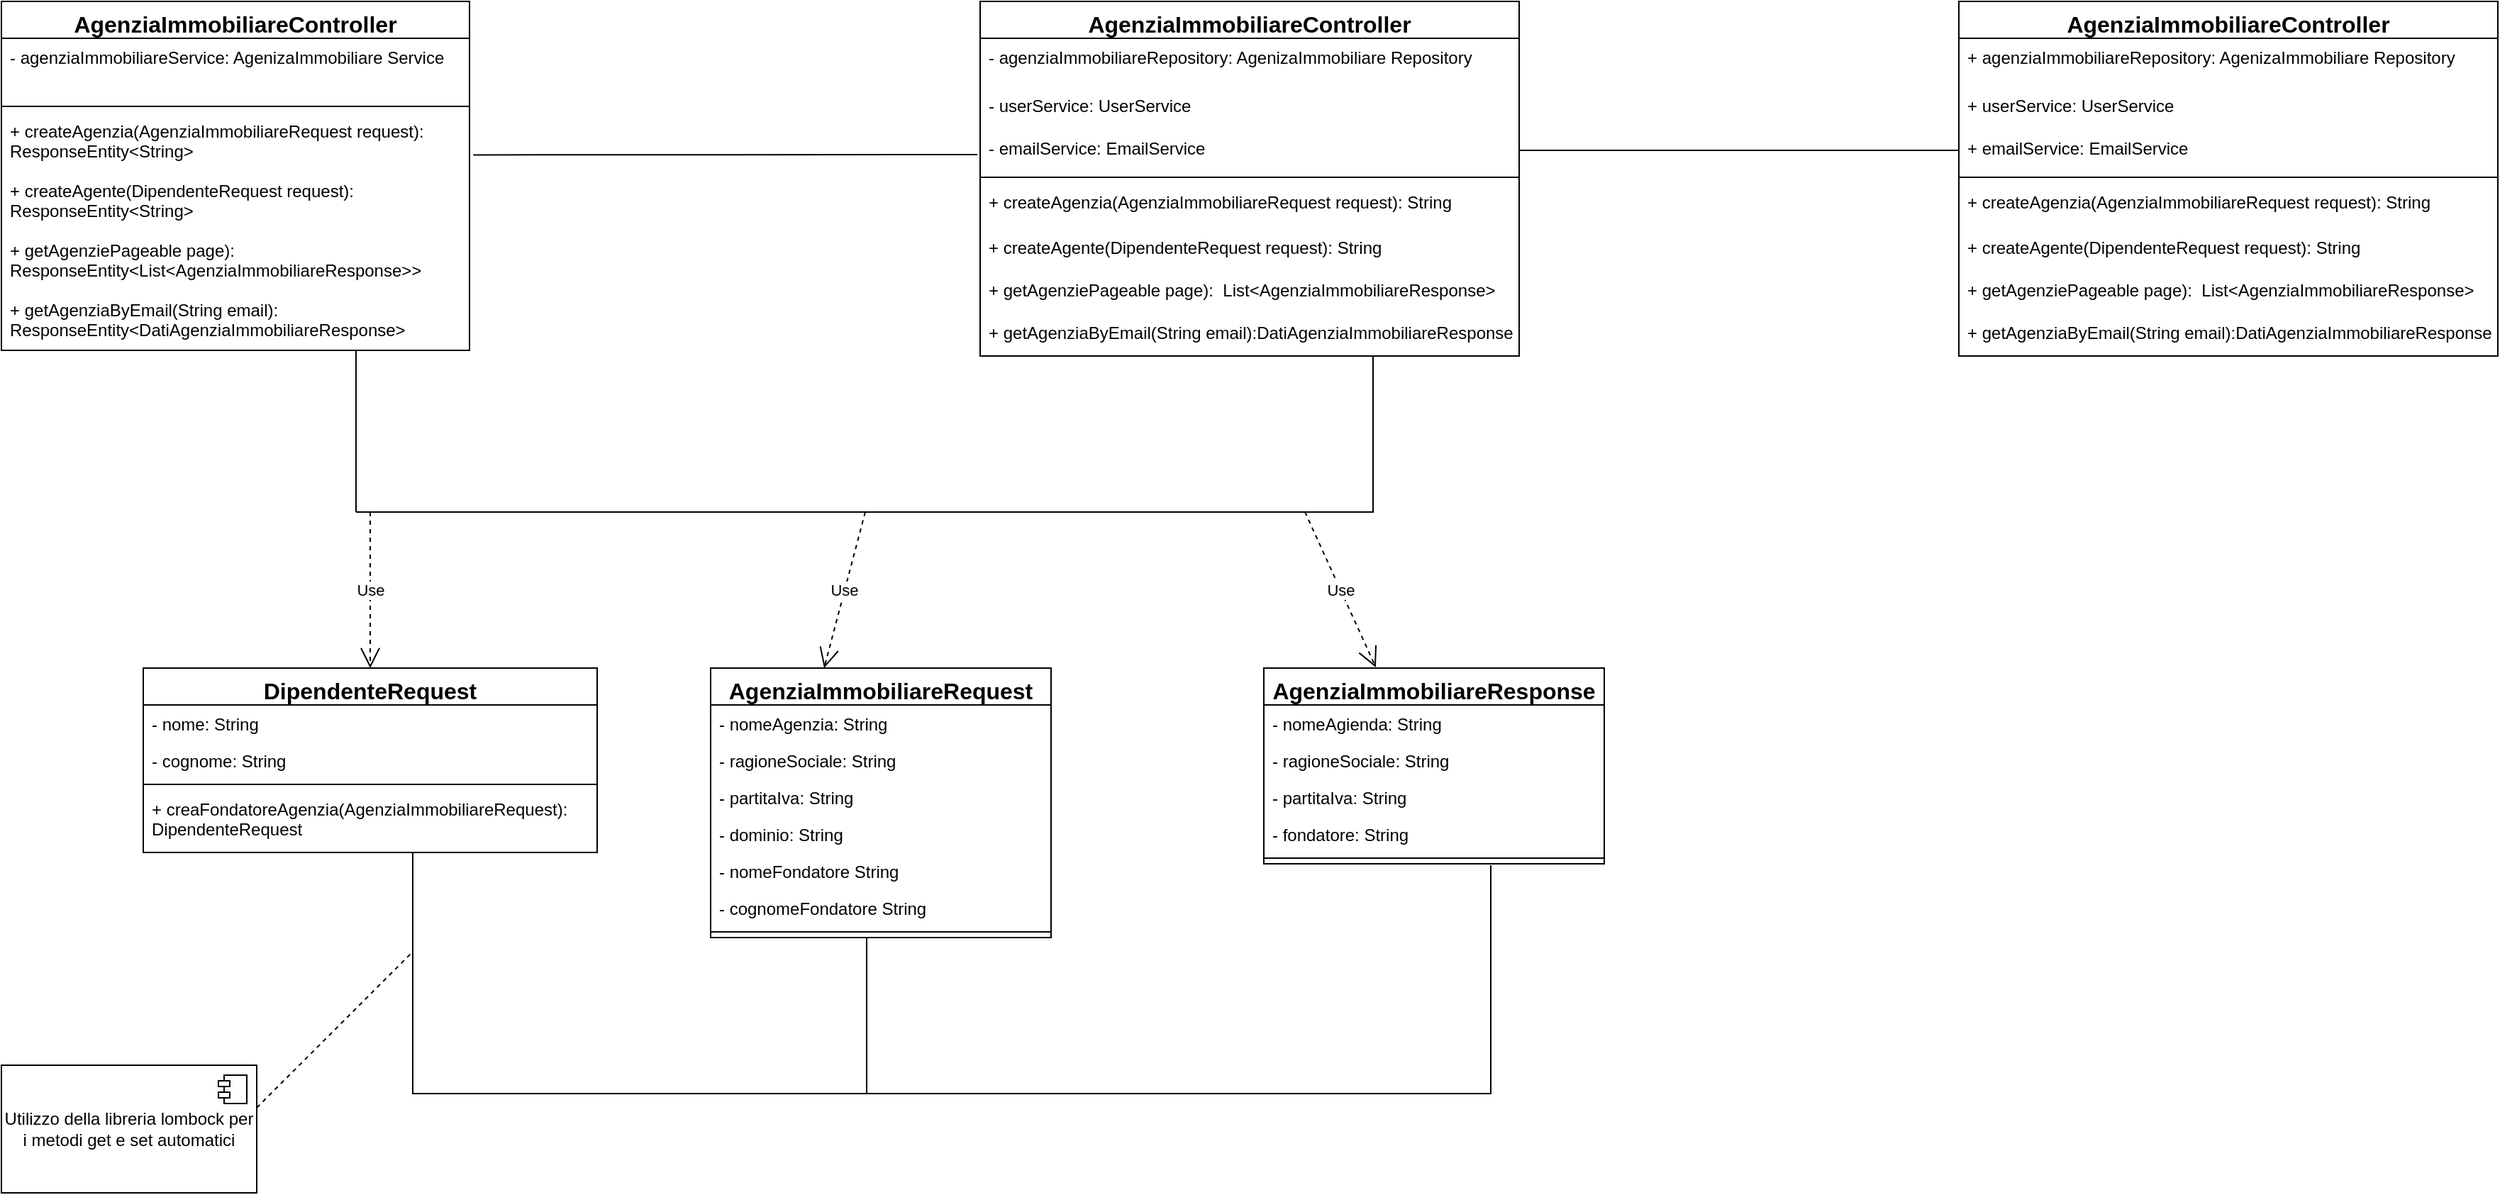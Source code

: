 <mxfile version="28.2.7">
  <diagram name="Pagina-1" id="tTw42gOQldJEg__Jd3hX">
    <mxGraphModel dx="2605" dy="1405" grid="1" gridSize="10" guides="1" tooltips="1" connect="1" arrows="1" fold="1" page="1" pageScale="1" pageWidth="827" pageHeight="1169" math="0" shadow="0">
      <root>
        <mxCell id="0" />
        <mxCell id="1" parent="0" />
        <mxCell id="tCoDxL_50UIauHXd4hjh-1" value="&lt;font style=&quot;font-size: 16px;&quot;&gt;AgenziaImmobiliareController&lt;/font&gt;" style="swimlane;fontStyle=1;align=center;verticalAlign=top;childLayout=stackLayout;horizontal=1;startSize=26;horizontalStack=0;resizeParent=1;resizeParentMax=0;resizeLast=0;collapsible=1;marginBottom=0;whiteSpace=wrap;html=1;" vertex="1" parent="1">
          <mxGeometry x="30" y="160" width="330" height="246" as="geometry" />
        </mxCell>
        <mxCell id="tCoDxL_50UIauHXd4hjh-2" value="&lt;font&gt;- agenziaImmobiliareService: AgenizaImmobiliare Service&lt;/font&gt;" style="text;strokeColor=none;fillColor=none;align=left;verticalAlign=top;spacingLeft=4;spacingRight=4;overflow=hidden;rotatable=0;points=[[0,0.5],[1,0.5]];portConstraint=eastwest;whiteSpace=wrap;html=1;" vertex="1" parent="tCoDxL_50UIauHXd4hjh-1">
          <mxGeometry y="26" width="330" height="44" as="geometry" />
        </mxCell>
        <mxCell id="tCoDxL_50UIauHXd4hjh-3" value="" style="line;strokeWidth=1;fillColor=none;align=left;verticalAlign=middle;spacingTop=-1;spacingLeft=3;spacingRight=3;rotatable=0;labelPosition=right;points=[];portConstraint=eastwest;strokeColor=inherit;" vertex="1" parent="tCoDxL_50UIauHXd4hjh-1">
          <mxGeometry y="70" width="330" height="8" as="geometry" />
        </mxCell>
        <mxCell id="tCoDxL_50UIauHXd4hjh-4" value="+ createAgenzia(AgenziaImmobiliareRequest request): ResponseEntity&amp;lt;String&amp;gt;" style="text;strokeColor=none;fillColor=none;align=left;verticalAlign=top;spacingLeft=4;spacingRight=4;overflow=hidden;rotatable=0;points=[[0,0.5],[1,0.5]];portConstraint=eastwest;whiteSpace=wrap;html=1;" vertex="1" parent="tCoDxL_50UIauHXd4hjh-1">
          <mxGeometry y="78" width="330" height="42" as="geometry" />
        </mxCell>
        <mxCell id="tCoDxL_50UIauHXd4hjh-5" value="+ createAgente(DipendenteRequest request): ResponseEntity&amp;lt;String&amp;gt;" style="text;strokeColor=none;fillColor=none;align=left;verticalAlign=top;spacingLeft=4;spacingRight=4;overflow=hidden;rotatable=0;points=[[0,0.5],[1,0.5]];portConstraint=eastwest;whiteSpace=wrap;html=1;" vertex="1" parent="tCoDxL_50UIauHXd4hjh-1">
          <mxGeometry y="120" width="330" height="42" as="geometry" />
        </mxCell>
        <mxCell id="tCoDxL_50UIauHXd4hjh-6" value="+ getAgenziePageable page):&amp;nbsp;&lt;div&gt;ResponseEntity&amp;lt;List&amp;lt;AgenziaImmobiliareResponse&amp;gt;&amp;gt;&lt;/div&gt;" style="text;strokeColor=none;fillColor=none;align=left;verticalAlign=top;spacingLeft=4;spacingRight=4;overflow=hidden;rotatable=0;points=[[0,0.5],[1,0.5]];portConstraint=eastwest;whiteSpace=wrap;html=1;" vertex="1" parent="tCoDxL_50UIauHXd4hjh-1">
          <mxGeometry y="162" width="330" height="42" as="geometry" />
        </mxCell>
        <mxCell id="tCoDxL_50UIauHXd4hjh-7" value="+ getAgenziaByEmail(String email): ResponseEntity&amp;lt;DatiAgenziaImmobiliareResponse&amp;gt;" style="text;strokeColor=none;fillColor=none;align=left;verticalAlign=top;spacingLeft=4;spacingRight=4;overflow=hidden;rotatable=0;points=[[0,0.5],[1,0.5]];portConstraint=eastwest;whiteSpace=wrap;html=1;" vertex="1" parent="tCoDxL_50UIauHXd4hjh-1">
          <mxGeometry y="204" width="330" height="42" as="geometry" />
        </mxCell>
        <mxCell id="tCoDxL_50UIauHXd4hjh-8" value="&lt;font style=&quot;font-size: 16px;&quot;&gt;AgenziaImmobiliareController&lt;/font&gt;" style="swimlane;fontStyle=1;align=center;verticalAlign=top;childLayout=stackLayout;horizontal=1;startSize=26;horizontalStack=0;resizeParent=1;resizeParentMax=0;resizeLast=0;collapsible=1;marginBottom=0;whiteSpace=wrap;html=1;" vertex="1" parent="1">
          <mxGeometry x="720" y="160" width="380" height="250" as="geometry" />
        </mxCell>
        <mxCell id="tCoDxL_50UIauHXd4hjh-9" value="- agenziaImmobiliareRepository: AgenizaImmobiliare Repository" style="text;strokeColor=none;fillColor=none;align=left;verticalAlign=top;spacingLeft=4;spacingRight=4;overflow=hidden;rotatable=0;points=[[0,0.5],[1,0.5]];portConstraint=eastwest;whiteSpace=wrap;html=1;" vertex="1" parent="tCoDxL_50UIauHXd4hjh-8">
          <mxGeometry y="26" width="380" height="34" as="geometry" />
        </mxCell>
        <mxCell id="tCoDxL_50UIauHXd4hjh-15" value="- userService: UserService" style="text;strokeColor=none;fillColor=none;align=left;verticalAlign=top;spacingLeft=4;spacingRight=4;overflow=hidden;rotatable=0;points=[[0,0.5],[1,0.5]];portConstraint=eastwest;whiteSpace=wrap;html=1;" vertex="1" parent="tCoDxL_50UIauHXd4hjh-8">
          <mxGeometry y="60" width="380" height="30" as="geometry" />
        </mxCell>
        <mxCell id="tCoDxL_50UIauHXd4hjh-16" value="- emailService: EmailService" style="text;strokeColor=none;fillColor=none;align=left;verticalAlign=top;spacingLeft=4;spacingRight=4;overflow=hidden;rotatable=0;points=[[0,0.5],[1,0.5]];portConstraint=eastwest;whiteSpace=wrap;html=1;" vertex="1" parent="tCoDxL_50UIauHXd4hjh-8">
          <mxGeometry y="90" width="380" height="30" as="geometry" />
        </mxCell>
        <mxCell id="tCoDxL_50UIauHXd4hjh-10" value="" style="line;strokeWidth=1;fillColor=none;align=left;verticalAlign=middle;spacingTop=-1;spacingLeft=3;spacingRight=3;rotatable=0;labelPosition=right;points=[];portConstraint=eastwest;strokeColor=inherit;" vertex="1" parent="tCoDxL_50UIauHXd4hjh-8">
          <mxGeometry y="120" width="380" height="8" as="geometry" />
        </mxCell>
        <mxCell id="tCoDxL_50UIauHXd4hjh-11" value="+ createAgenzia(AgenziaImmobiliareRequest request): String" style="text;strokeColor=none;fillColor=none;align=left;verticalAlign=top;spacingLeft=4;spacingRight=4;overflow=hidden;rotatable=0;points=[[0,0.5],[1,0.5]];portConstraint=eastwest;whiteSpace=wrap;html=1;" vertex="1" parent="tCoDxL_50UIauHXd4hjh-8">
          <mxGeometry y="128" width="380" height="32" as="geometry" />
        </mxCell>
        <mxCell id="tCoDxL_50UIauHXd4hjh-12" value="+ createAgente(DipendenteRequest request): String" style="text;strokeColor=none;fillColor=none;align=left;verticalAlign=top;spacingLeft=4;spacingRight=4;overflow=hidden;rotatable=0;points=[[0,0.5],[1,0.5]];portConstraint=eastwest;whiteSpace=wrap;html=1;" vertex="1" parent="tCoDxL_50UIauHXd4hjh-8">
          <mxGeometry y="160" width="380" height="30" as="geometry" />
        </mxCell>
        <mxCell id="tCoDxL_50UIauHXd4hjh-13" value="+ getAgenziePageable page):&amp;nbsp;&amp;nbsp;&lt;span style=&quot;background-color: transparent; color: light-dark(rgb(0, 0, 0), rgb(255, 255, 255));&quot;&gt;List&amp;lt;AgenziaImmobiliareResponse&amp;gt;&lt;/span&gt;" style="text;strokeColor=none;fillColor=none;align=left;verticalAlign=top;spacingLeft=4;spacingRight=4;overflow=hidden;rotatable=0;points=[[0,0.5],[1,0.5]];portConstraint=eastwest;whiteSpace=wrap;html=1;" vertex="1" parent="tCoDxL_50UIauHXd4hjh-8">
          <mxGeometry y="190" width="380" height="30" as="geometry" />
        </mxCell>
        <mxCell id="tCoDxL_50UIauHXd4hjh-14" value="+ getAgenziaByEmail(String email):DatiAgenziaImmobiliareResponse" style="text;strokeColor=none;fillColor=none;align=left;verticalAlign=top;spacingLeft=4;spacingRight=4;overflow=hidden;rotatable=0;points=[[0,0.5],[1,0.5]];portConstraint=eastwest;whiteSpace=wrap;html=1;" vertex="1" parent="tCoDxL_50UIauHXd4hjh-8">
          <mxGeometry y="220" width="380" height="30" as="geometry" />
        </mxCell>
        <mxCell id="tCoDxL_50UIauHXd4hjh-17" value="" style="endArrow=none;html=1;edgeStyle=orthogonalEdgeStyle;rounded=0;exitX=1.008;exitY=0.719;exitDx=0;exitDy=0;exitPerimeter=0;" edge="1" parent="1" source="tCoDxL_50UIauHXd4hjh-4">
          <mxGeometry relative="1" as="geometry">
            <mxPoint x="360" y="280" as="sourcePoint" />
            <mxPoint x="718" y="268" as="targetPoint" />
            <Array as="points">
              <mxPoint x="718" y="268" />
            </Array>
          </mxGeometry>
        </mxCell>
        <mxCell id="tCoDxL_50UIauHXd4hjh-20" value="&lt;font style=&quot;font-size: 16px;&quot;&gt;AgenziaImmobiliareController&lt;/font&gt;" style="swimlane;fontStyle=1;align=center;verticalAlign=top;childLayout=stackLayout;horizontal=1;startSize=26;horizontalStack=0;resizeParent=1;resizeParentMax=0;resizeLast=0;collapsible=1;marginBottom=0;whiteSpace=wrap;html=1;" vertex="1" parent="1">
          <mxGeometry x="1410" y="160" width="380" height="250" as="geometry" />
        </mxCell>
        <mxCell id="tCoDxL_50UIauHXd4hjh-21" value="+ agenziaImmobiliareRepository: AgenizaImmobiliare Repository" style="text;strokeColor=none;fillColor=none;align=left;verticalAlign=top;spacingLeft=4;spacingRight=4;overflow=hidden;rotatable=0;points=[[0,0.5],[1,0.5]];portConstraint=eastwest;whiteSpace=wrap;html=1;" vertex="1" parent="tCoDxL_50UIauHXd4hjh-20">
          <mxGeometry y="26" width="380" height="34" as="geometry" />
        </mxCell>
        <mxCell id="tCoDxL_50UIauHXd4hjh-22" value="+ userService: UserService" style="text;strokeColor=none;fillColor=none;align=left;verticalAlign=top;spacingLeft=4;spacingRight=4;overflow=hidden;rotatable=0;points=[[0,0.5],[1,0.5]];portConstraint=eastwest;whiteSpace=wrap;html=1;" vertex="1" parent="tCoDxL_50UIauHXd4hjh-20">
          <mxGeometry y="60" width="380" height="30" as="geometry" />
        </mxCell>
        <mxCell id="tCoDxL_50UIauHXd4hjh-23" value="+ emailService: EmailService" style="text;strokeColor=none;fillColor=none;align=left;verticalAlign=top;spacingLeft=4;spacingRight=4;overflow=hidden;rotatable=0;points=[[0,0.5],[1,0.5]];portConstraint=eastwest;whiteSpace=wrap;html=1;" vertex="1" parent="tCoDxL_50UIauHXd4hjh-20">
          <mxGeometry y="90" width="380" height="30" as="geometry" />
        </mxCell>
        <mxCell id="tCoDxL_50UIauHXd4hjh-24" value="" style="line;strokeWidth=1;fillColor=none;align=left;verticalAlign=middle;spacingTop=-1;spacingLeft=3;spacingRight=3;rotatable=0;labelPosition=right;points=[];portConstraint=eastwest;strokeColor=inherit;" vertex="1" parent="tCoDxL_50UIauHXd4hjh-20">
          <mxGeometry y="120" width="380" height="8" as="geometry" />
        </mxCell>
        <mxCell id="tCoDxL_50UIauHXd4hjh-25" value="+ createAgenzia(AgenziaImmobiliareRequest request): String" style="text;strokeColor=none;fillColor=none;align=left;verticalAlign=top;spacingLeft=4;spacingRight=4;overflow=hidden;rotatable=0;points=[[0,0.5],[1,0.5]];portConstraint=eastwest;whiteSpace=wrap;html=1;" vertex="1" parent="tCoDxL_50UIauHXd4hjh-20">
          <mxGeometry y="128" width="380" height="32" as="geometry" />
        </mxCell>
        <mxCell id="tCoDxL_50UIauHXd4hjh-26" value="+ createAgente(DipendenteRequest request): String" style="text;strokeColor=none;fillColor=none;align=left;verticalAlign=top;spacingLeft=4;spacingRight=4;overflow=hidden;rotatable=0;points=[[0,0.5],[1,0.5]];portConstraint=eastwest;whiteSpace=wrap;html=1;" vertex="1" parent="tCoDxL_50UIauHXd4hjh-20">
          <mxGeometry y="160" width="380" height="30" as="geometry" />
        </mxCell>
        <mxCell id="tCoDxL_50UIauHXd4hjh-27" value="+ getAgenziePageable page):&amp;nbsp;&amp;nbsp;&lt;span style=&quot;background-color: transparent; color: light-dark(rgb(0, 0, 0), rgb(255, 255, 255));&quot;&gt;List&amp;lt;AgenziaImmobiliareResponse&amp;gt;&lt;/span&gt;" style="text;strokeColor=none;fillColor=none;align=left;verticalAlign=top;spacingLeft=4;spacingRight=4;overflow=hidden;rotatable=0;points=[[0,0.5],[1,0.5]];portConstraint=eastwest;whiteSpace=wrap;html=1;" vertex="1" parent="tCoDxL_50UIauHXd4hjh-20">
          <mxGeometry y="190" width="380" height="30" as="geometry" />
        </mxCell>
        <mxCell id="tCoDxL_50UIauHXd4hjh-28" value="+ getAgenziaByEmail(String email):DatiAgenziaImmobiliareResponse" style="text;strokeColor=none;fillColor=none;align=left;verticalAlign=top;spacingLeft=4;spacingRight=4;overflow=hidden;rotatable=0;points=[[0,0.5],[1,0.5]];portConstraint=eastwest;whiteSpace=wrap;html=1;" vertex="1" parent="tCoDxL_50UIauHXd4hjh-20">
          <mxGeometry y="220" width="380" height="30" as="geometry" />
        </mxCell>
        <mxCell id="tCoDxL_50UIauHXd4hjh-33" value="&lt;font style=&quot;font-size: 16px;&quot;&gt;AgenziaImmobiliareResponse&lt;/font&gt;" style="swimlane;fontStyle=1;align=center;verticalAlign=top;childLayout=stackLayout;horizontal=1;startSize=26;horizontalStack=0;resizeParent=1;resizeParentMax=0;resizeLast=0;collapsible=1;marginBottom=0;whiteSpace=wrap;html=1;" vertex="1" parent="1">
          <mxGeometry x="920" y="630" width="240" height="138" as="geometry" />
        </mxCell>
        <mxCell id="tCoDxL_50UIauHXd4hjh-34" value="- nomeAgienda: String" style="text;strokeColor=none;fillColor=none;align=left;verticalAlign=top;spacingLeft=4;spacingRight=4;overflow=hidden;rotatable=0;points=[[0,0.5],[1,0.5]];portConstraint=eastwest;whiteSpace=wrap;html=1;" vertex="1" parent="tCoDxL_50UIauHXd4hjh-33">
          <mxGeometry y="26" width="240" height="26" as="geometry" />
        </mxCell>
        <mxCell id="tCoDxL_50UIauHXd4hjh-55" value="- ragioneSociale: String" style="text;strokeColor=none;fillColor=none;align=left;verticalAlign=top;spacingLeft=4;spacingRight=4;overflow=hidden;rotatable=0;points=[[0,0.5],[1,0.5]];portConstraint=eastwest;whiteSpace=wrap;html=1;" vertex="1" parent="tCoDxL_50UIauHXd4hjh-33">
          <mxGeometry y="52" width="240" height="26" as="geometry" />
        </mxCell>
        <mxCell id="tCoDxL_50UIauHXd4hjh-56" value="- partitaIva: String" style="text;strokeColor=none;fillColor=none;align=left;verticalAlign=top;spacingLeft=4;spacingRight=4;overflow=hidden;rotatable=0;points=[[0,0.5],[1,0.5]];portConstraint=eastwest;whiteSpace=wrap;html=1;" vertex="1" parent="tCoDxL_50UIauHXd4hjh-33">
          <mxGeometry y="78" width="240" height="26" as="geometry" />
        </mxCell>
        <mxCell id="tCoDxL_50UIauHXd4hjh-57" value="- fondatore: String" style="text;strokeColor=none;fillColor=none;align=left;verticalAlign=top;spacingLeft=4;spacingRight=4;overflow=hidden;rotatable=0;points=[[0,0.5],[1,0.5]];portConstraint=eastwest;whiteSpace=wrap;html=1;" vertex="1" parent="tCoDxL_50UIauHXd4hjh-33">
          <mxGeometry y="104" width="240" height="26" as="geometry" />
        </mxCell>
        <mxCell id="tCoDxL_50UIauHXd4hjh-35" value="" style="line;strokeWidth=1;fillColor=none;align=left;verticalAlign=middle;spacingTop=-1;spacingLeft=3;spacingRight=3;rotatable=0;labelPosition=right;points=[];portConstraint=eastwest;strokeColor=inherit;" vertex="1" parent="tCoDxL_50UIauHXd4hjh-33">
          <mxGeometry y="130" width="240" height="8" as="geometry" />
        </mxCell>
        <mxCell id="tCoDxL_50UIauHXd4hjh-37" value="&lt;font style=&quot;font-size: 16px;&quot;&gt;DipendenteRequest&lt;/font&gt;" style="swimlane;fontStyle=1;align=center;verticalAlign=top;childLayout=stackLayout;horizontal=1;startSize=26;horizontalStack=0;resizeParent=1;resizeParentMax=0;resizeLast=0;collapsible=1;marginBottom=0;whiteSpace=wrap;html=1;" vertex="1" parent="1">
          <mxGeometry x="130" y="630" width="320" height="130" as="geometry" />
        </mxCell>
        <mxCell id="tCoDxL_50UIauHXd4hjh-38" value="- nome: String" style="text;strokeColor=none;fillColor=none;align=left;verticalAlign=top;spacingLeft=4;spacingRight=4;overflow=hidden;rotatable=0;points=[[0,0.5],[1,0.5]];portConstraint=eastwest;whiteSpace=wrap;html=1;" vertex="1" parent="tCoDxL_50UIauHXd4hjh-37">
          <mxGeometry y="26" width="320" height="26" as="geometry" />
        </mxCell>
        <mxCell id="tCoDxL_50UIauHXd4hjh-58" value="- cognome: String" style="text;strokeColor=none;fillColor=none;align=left;verticalAlign=top;spacingLeft=4;spacingRight=4;overflow=hidden;rotatable=0;points=[[0,0.5],[1,0.5]];portConstraint=eastwest;whiteSpace=wrap;html=1;" vertex="1" parent="tCoDxL_50UIauHXd4hjh-37">
          <mxGeometry y="52" width="320" height="26" as="geometry" />
        </mxCell>
        <mxCell id="tCoDxL_50UIauHXd4hjh-39" value="" style="line;strokeWidth=1;fillColor=none;align=left;verticalAlign=middle;spacingTop=-1;spacingLeft=3;spacingRight=3;rotatable=0;labelPosition=right;points=[];portConstraint=eastwest;strokeColor=inherit;" vertex="1" parent="tCoDxL_50UIauHXd4hjh-37">
          <mxGeometry y="78" width="320" height="8" as="geometry" />
        </mxCell>
        <mxCell id="tCoDxL_50UIauHXd4hjh-40" value="+ creaFondatoreAgenzia(AgenziaImmobiliareRequest):&lt;div&gt;DipendenteRequest&lt;/div&gt;" style="text;strokeColor=none;fillColor=none;align=left;verticalAlign=top;spacingLeft=4;spacingRight=4;overflow=hidden;rotatable=0;points=[[0,0.5],[1,0.5]];portConstraint=eastwest;whiteSpace=wrap;html=1;" vertex="1" parent="tCoDxL_50UIauHXd4hjh-37">
          <mxGeometry y="86" width="320" height="44" as="geometry" />
        </mxCell>
        <mxCell id="tCoDxL_50UIauHXd4hjh-29" value="&lt;font style=&quot;font-size: 16px;&quot;&gt;AgenziaImmobiliareRequest&lt;/font&gt;" style="swimlane;fontStyle=1;align=center;verticalAlign=top;childLayout=stackLayout;horizontal=1;startSize=26;horizontalStack=0;resizeParent=1;resizeParentMax=0;resizeLast=0;collapsible=1;marginBottom=0;whiteSpace=wrap;html=1;" vertex="1" parent="1">
          <mxGeometry x="530" y="630" width="240" height="190" as="geometry" />
        </mxCell>
        <mxCell id="tCoDxL_50UIauHXd4hjh-30" value="- nomeAgenzia: String" style="text;strokeColor=none;fillColor=none;align=left;verticalAlign=top;spacingLeft=4;spacingRight=4;overflow=hidden;rotatable=0;points=[[0,0.5],[1,0.5]];portConstraint=eastwest;whiteSpace=wrap;html=1;" vertex="1" parent="tCoDxL_50UIauHXd4hjh-29">
          <mxGeometry y="26" width="240" height="26" as="geometry" />
        </mxCell>
        <mxCell id="tCoDxL_50UIauHXd4hjh-50" value="- ragioneSociale: String" style="text;strokeColor=none;fillColor=none;align=left;verticalAlign=top;spacingLeft=4;spacingRight=4;overflow=hidden;rotatable=0;points=[[0,0.5],[1,0.5]];portConstraint=eastwest;whiteSpace=wrap;html=1;" vertex="1" parent="tCoDxL_50UIauHXd4hjh-29">
          <mxGeometry y="52" width="240" height="26" as="geometry" />
        </mxCell>
        <mxCell id="tCoDxL_50UIauHXd4hjh-51" value="- partitaIva: String" style="text;strokeColor=none;fillColor=none;align=left;verticalAlign=top;spacingLeft=4;spacingRight=4;overflow=hidden;rotatable=0;points=[[0,0.5],[1,0.5]];portConstraint=eastwest;whiteSpace=wrap;html=1;" vertex="1" parent="tCoDxL_50UIauHXd4hjh-29">
          <mxGeometry y="78" width="240" height="26" as="geometry" />
        </mxCell>
        <mxCell id="tCoDxL_50UIauHXd4hjh-52" value="- dominio: String" style="text;strokeColor=none;fillColor=none;align=left;verticalAlign=top;spacingLeft=4;spacingRight=4;overflow=hidden;rotatable=0;points=[[0,0.5],[1,0.5]];portConstraint=eastwest;whiteSpace=wrap;html=1;" vertex="1" parent="tCoDxL_50UIauHXd4hjh-29">
          <mxGeometry y="104" width="240" height="26" as="geometry" />
        </mxCell>
        <mxCell id="tCoDxL_50UIauHXd4hjh-53" value="- nomeFondatore String" style="text;strokeColor=none;fillColor=none;align=left;verticalAlign=top;spacingLeft=4;spacingRight=4;overflow=hidden;rotatable=0;points=[[0,0.5],[1,0.5]];portConstraint=eastwest;whiteSpace=wrap;html=1;" vertex="1" parent="tCoDxL_50UIauHXd4hjh-29">
          <mxGeometry y="130" width="240" height="26" as="geometry" />
        </mxCell>
        <mxCell id="tCoDxL_50UIauHXd4hjh-54" value="- cognomeFondatore String" style="text;strokeColor=none;fillColor=none;align=left;verticalAlign=top;spacingLeft=4;spacingRight=4;overflow=hidden;rotatable=0;points=[[0,0.5],[1,0.5]];portConstraint=eastwest;whiteSpace=wrap;html=1;" vertex="1" parent="tCoDxL_50UIauHXd4hjh-29">
          <mxGeometry y="156" width="240" height="26" as="geometry" />
        </mxCell>
        <mxCell id="tCoDxL_50UIauHXd4hjh-31" value="" style="line;strokeWidth=1;fillColor=none;align=left;verticalAlign=middle;spacingTop=-1;spacingLeft=3;spacingRight=3;rotatable=0;labelPosition=right;points=[];portConstraint=eastwest;strokeColor=inherit;" vertex="1" parent="tCoDxL_50UIauHXd4hjh-29">
          <mxGeometry y="182" width="240" height="8" as="geometry" />
        </mxCell>
        <mxCell id="tCoDxL_50UIauHXd4hjh-41" value="" style="endArrow=none;html=1;edgeStyle=orthogonalEdgeStyle;rounded=0;" edge="1" parent="1">
          <mxGeometry relative="1" as="geometry">
            <mxPoint x="280" y="406" as="sourcePoint" />
            <mxPoint x="280" y="520" as="targetPoint" />
          </mxGeometry>
        </mxCell>
        <mxCell id="tCoDxL_50UIauHXd4hjh-44" value="" style="endArrow=none;html=1;edgeStyle=orthogonalEdgeStyle;rounded=0;" edge="1" parent="1">
          <mxGeometry relative="1" as="geometry">
            <mxPoint x="280" y="520" as="sourcePoint" />
            <mxPoint x="997" y="410" as="targetPoint" />
            <Array as="points">
              <mxPoint x="997" y="520" />
            </Array>
          </mxGeometry>
        </mxCell>
        <mxCell id="tCoDxL_50UIauHXd4hjh-47" value="Use" style="endArrow=open;endSize=12;dashed=1;html=1;rounded=0;" edge="1" parent="1" target="tCoDxL_50UIauHXd4hjh-37">
          <mxGeometry width="160" relative="1" as="geometry">
            <mxPoint x="290" y="520" as="sourcePoint" />
            <mxPoint x="450" y="520" as="targetPoint" />
          </mxGeometry>
        </mxCell>
        <mxCell id="tCoDxL_50UIauHXd4hjh-48" value="Use" style="endArrow=open;endSize=12;dashed=1;html=1;rounded=0;" edge="1" parent="1">
          <mxGeometry width="160" relative="1" as="geometry">
            <mxPoint x="639" y="520" as="sourcePoint" />
            <mxPoint x="610" y="630" as="targetPoint" />
          </mxGeometry>
        </mxCell>
        <mxCell id="tCoDxL_50UIauHXd4hjh-49" value="Use" style="endArrow=open;endSize=12;dashed=1;html=1;rounded=0;entryX=0.329;entryY=-0.004;entryDx=0;entryDy=0;entryPerimeter=0;" edge="1" parent="1" target="tCoDxL_50UIauHXd4hjh-33">
          <mxGeometry width="160" relative="1" as="geometry">
            <mxPoint x="949" y="520" as="sourcePoint" />
            <mxPoint x="920" y="630" as="targetPoint" />
          </mxGeometry>
        </mxCell>
        <mxCell id="tCoDxL_50UIauHXd4hjh-59" value="" style="endArrow=none;html=1;edgeStyle=orthogonalEdgeStyle;rounded=0;" edge="1" parent="1">
          <mxGeometry relative="1" as="geometry">
            <mxPoint x="320" y="760" as="sourcePoint" />
            <mxPoint x="1080" y="769" as="targetPoint" />
            <Array as="points">
              <mxPoint x="320" y="930" />
              <mxPoint x="1080" y="930" />
            </Array>
          </mxGeometry>
        </mxCell>
        <mxCell id="tCoDxL_50UIauHXd4hjh-60" value="" style="endArrow=none;html=1;edgeStyle=orthogonalEdgeStyle;rounded=0;" edge="1" parent="1">
          <mxGeometry relative="1" as="geometry">
            <mxPoint x="640" y="820" as="sourcePoint" />
            <mxPoint x="640" y="930" as="targetPoint" />
          </mxGeometry>
        </mxCell>
        <mxCell id="tCoDxL_50UIauHXd4hjh-61" value="Utilizzo della libreria lombock per i metodi get e set automatici" style="html=1;dropTarget=0;whiteSpace=wrap;" vertex="1" parent="1">
          <mxGeometry x="30" y="910" width="180" height="90" as="geometry" />
        </mxCell>
        <mxCell id="tCoDxL_50UIauHXd4hjh-62" value="" style="shape=module;jettyWidth=8;jettyHeight=4;" vertex="1" parent="tCoDxL_50UIauHXd4hjh-61">
          <mxGeometry x="1" width="20" height="20" relative="1" as="geometry">
            <mxPoint x="-27" y="7" as="offset" />
          </mxGeometry>
        </mxCell>
        <mxCell id="tCoDxL_50UIauHXd4hjh-63" value="" style="endArrow=none;dashed=1;html=1;rounded=0;" edge="1" parent="1">
          <mxGeometry width="50" height="50" relative="1" as="geometry">
            <mxPoint x="210" y="940" as="sourcePoint" />
            <mxPoint x="320" y="830" as="targetPoint" />
          </mxGeometry>
        </mxCell>
        <mxCell id="tCoDxL_50UIauHXd4hjh-67" value="" style="endArrow=none;html=1;rounded=0;entryX=0;entryY=0.5;entryDx=0;entryDy=0;exitX=1;exitY=0.5;exitDx=0;exitDy=0;" edge="1" parent="1" source="tCoDxL_50UIauHXd4hjh-16" target="tCoDxL_50UIauHXd4hjh-23">
          <mxGeometry width="50" height="50" relative="1" as="geometry">
            <mxPoint x="1110" y="260" as="sourcePoint" />
            <mxPoint x="1160" y="210" as="targetPoint" />
          </mxGeometry>
        </mxCell>
      </root>
    </mxGraphModel>
  </diagram>
</mxfile>
